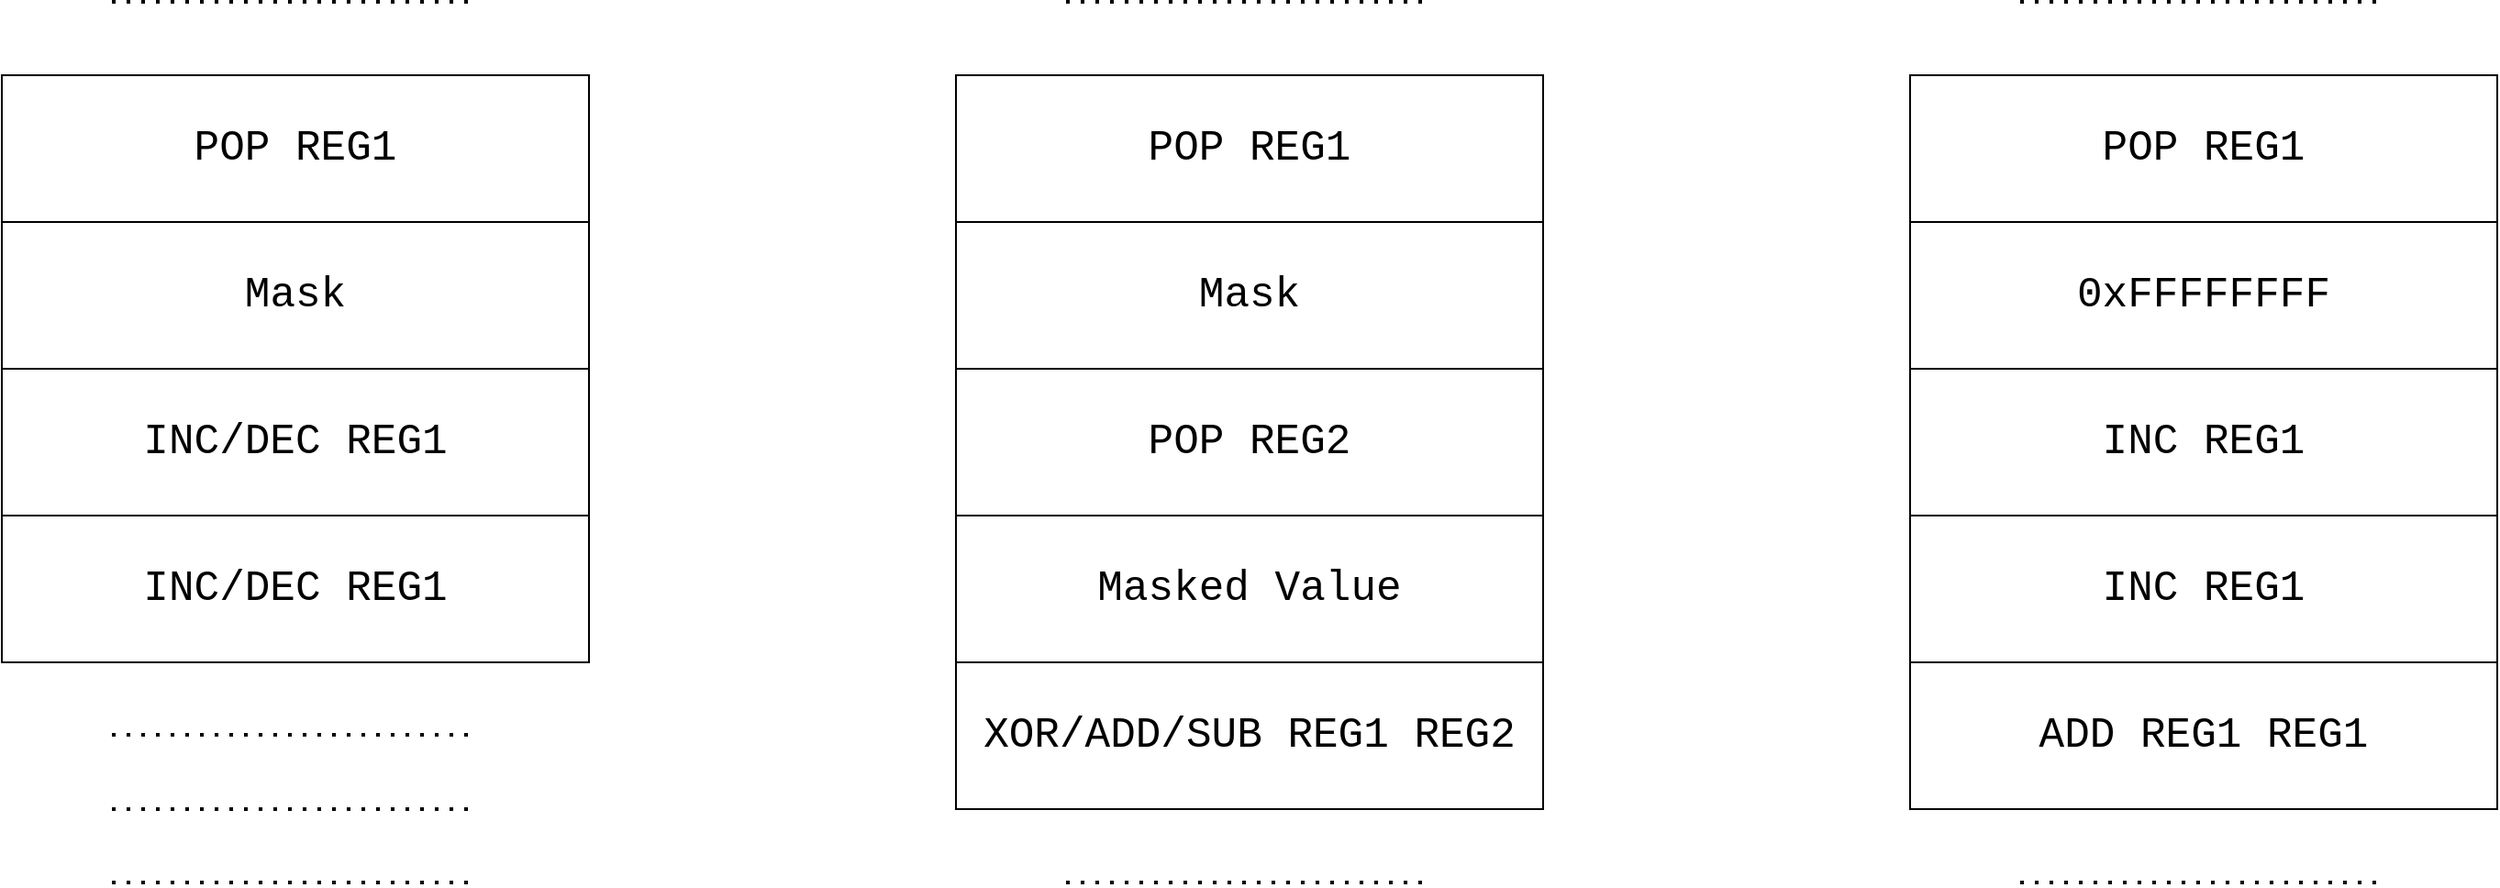 <mxfile version="20.6.2" type="device"><diagram id="NQU9BH7zCVrjsBtQKVdM" name="Page-1"><mxGraphModel dx="2249" dy="762" grid="1" gridSize="10" guides="1" tooltips="1" connect="1" arrows="1" fold="1" page="1" pageScale="1" pageWidth="827" pageHeight="1169" math="0" shadow="0"><root><mxCell id="0"/><mxCell id="1" parent="0"/><mxCell id="R2Ykw1o3e0--u3X_gPg7-1" value="" style="whiteSpace=wrap;html=1;aspect=fixed;fontSize=23;fontFamily=Courier New;" vertex="1" parent="1"><mxGeometry x="240" y="120" width="320" height="320" as="geometry"/></mxCell><mxCell id="R2Ykw1o3e0--u3X_gPg7-2" value="POP REG1" style="rounded=0;whiteSpace=wrap;html=1;fontSize=23;fontFamily=Courier New;" vertex="1" parent="1"><mxGeometry x="240" y="120" width="320" height="80" as="geometry"/></mxCell><mxCell id="R2Ykw1o3e0--u3X_gPg7-3" value="Mask" style="rounded=0;whiteSpace=wrap;html=1;fontSize=23;fontFamily=Courier New;" vertex="1" parent="1"><mxGeometry x="240" y="200" width="320" height="80" as="geometry"/></mxCell><mxCell id="R2Ykw1o3e0--u3X_gPg7-4" value="POP REG2" style="rounded=0;whiteSpace=wrap;html=1;fontSize=23;fontFamily=Courier New;" vertex="1" parent="1"><mxGeometry x="240" y="280" width="320" height="80" as="geometry"/></mxCell><mxCell id="R2Ykw1o3e0--u3X_gPg7-5" value="Masked Value" style="rounded=0;whiteSpace=wrap;html=1;fontSize=23;fontFamily=Courier New;" vertex="1" parent="1"><mxGeometry x="240" y="360" width="320" height="80" as="geometry"/></mxCell><mxCell id="R2Ykw1o3e0--u3X_gPg7-6" value="XOR/ADD/SUB REG1 REG2" style="rounded=0;whiteSpace=wrap;html=1;fontSize=23;fontFamily=Courier New;" vertex="1" parent="1"><mxGeometry x="240" y="440" width="320" height="80" as="geometry"/></mxCell><mxCell id="R2Ykw1o3e0--u3X_gPg7-18" value="" style="endArrow=none;dashed=1;html=1;dashPattern=1 3;strokeWidth=2;rounded=0;fontSize=23;fontFamily=Courier New;" edge="1" parent="1"><mxGeometry width="50" height="50" relative="1" as="geometry"><mxPoint x="300" y="560" as="sourcePoint"/><mxPoint x="500" y="560" as="targetPoint"/></mxGeometry></mxCell><mxCell id="R2Ykw1o3e0--u3X_gPg7-19" value="" style="endArrow=none;dashed=1;html=1;dashPattern=1 3;strokeWidth=2;rounded=0;fontSize=23;fontFamily=Courier New;" edge="1" parent="1"><mxGeometry width="50" height="50" relative="1" as="geometry"><mxPoint x="300" y="80" as="sourcePoint"/><mxPoint x="500" y="80" as="targetPoint"/></mxGeometry></mxCell><mxCell id="R2Ykw1o3e0--u3X_gPg7-21" value="POP REG1" style="rounded=0;whiteSpace=wrap;html=1;fontSize=23;fontFamily=Courier New;" vertex="1" parent="1"><mxGeometry x="-280" y="120" width="320" height="80" as="geometry"/></mxCell><mxCell id="R2Ykw1o3e0--u3X_gPg7-22" value="" style="endArrow=none;dashed=1;html=1;dashPattern=1 3;strokeWidth=2;rounded=0;fontSize=23;fontFamily=Courier New;" edge="1" parent="1"><mxGeometry width="50" height="50" relative="1" as="geometry"><mxPoint x="-220" y="80" as="sourcePoint"/><mxPoint x="-20" y="80" as="targetPoint"/></mxGeometry></mxCell><mxCell id="R2Ykw1o3e0--u3X_gPg7-23" value="Mask" style="rounded=0;whiteSpace=wrap;html=1;fontSize=23;fontFamily=Courier New;" vertex="1" parent="1"><mxGeometry x="-280" y="200" width="320" height="80" as="geometry"/></mxCell><mxCell id="R2Ykw1o3e0--u3X_gPg7-24" value="INC/DEC REG1" style="rounded=0;whiteSpace=wrap;html=1;fontSize=23;fontFamily=Courier New;" vertex="1" parent="1"><mxGeometry x="-280" y="280" width="320" height="80" as="geometry"/></mxCell><mxCell id="R2Ykw1o3e0--u3X_gPg7-25" value="INC/DEC REG1" style="rounded=0;whiteSpace=wrap;html=1;fontSize=23;fontFamily=Courier New;" vertex="1" parent="1"><mxGeometry x="-280" y="360" width="320" height="80" as="geometry"/></mxCell><mxCell id="R2Ykw1o3e0--u3X_gPg7-26" value="" style="endArrow=none;dashed=1;html=1;dashPattern=1 3;strokeWidth=2;rounded=0;fontSize=23;fontFamily=Courier New;" edge="1" parent="1"><mxGeometry width="50" height="50" relative="1" as="geometry"><mxPoint x="-220" y="479.5" as="sourcePoint"/><mxPoint x="-20" y="479.5" as="targetPoint"/></mxGeometry></mxCell><mxCell id="R2Ykw1o3e0--u3X_gPg7-27" value="" style="endArrow=none;dashed=1;html=1;dashPattern=1 3;strokeWidth=2;rounded=0;fontSize=23;fontFamily=Courier New;" edge="1" parent="1"><mxGeometry width="50" height="50" relative="1" as="geometry"><mxPoint x="-220" y="520" as="sourcePoint"/><mxPoint x="-20" y="520" as="targetPoint"/></mxGeometry></mxCell><mxCell id="R2Ykw1o3e0--u3X_gPg7-28" value="" style="endArrow=none;dashed=1;html=1;dashPattern=1 3;strokeWidth=2;rounded=0;fontSize=23;fontFamily=Courier New;" edge="1" parent="1"><mxGeometry width="50" height="50" relative="1" as="geometry"><mxPoint x="-220" y="560" as="sourcePoint"/><mxPoint x="-20" y="560" as="targetPoint"/></mxGeometry></mxCell><mxCell id="R2Ykw1o3e0--u3X_gPg7-29" value="POP REG1" style="rounded=0;whiteSpace=wrap;html=1;fontSize=23;fontFamily=Courier New;" vertex="1" parent="1"><mxGeometry x="760" y="120" width="320" height="80" as="geometry"/></mxCell><mxCell id="R2Ykw1o3e0--u3X_gPg7-30" value="" style="endArrow=none;dashed=1;html=1;dashPattern=1 3;strokeWidth=2;rounded=0;fontSize=23;fontFamily=Courier New;" edge="1" parent="1"><mxGeometry width="50" height="50" relative="1" as="geometry"><mxPoint x="820" y="80" as="sourcePoint"/><mxPoint x="1020" y="80" as="targetPoint"/></mxGeometry></mxCell><mxCell id="R2Ykw1o3e0--u3X_gPg7-31" value="0xFFFFFFFF" style="rounded=0;whiteSpace=wrap;html=1;fontSize=23;fontFamily=Courier New;" vertex="1" parent="1"><mxGeometry x="760" y="200" width="320" height="80" as="geometry"/></mxCell><mxCell id="R2Ykw1o3e0--u3X_gPg7-32" value="INC REG1" style="rounded=0;whiteSpace=wrap;html=1;fontSize=23;fontFamily=Courier New;" vertex="1" parent="1"><mxGeometry x="760" y="280" width="320" height="80" as="geometry"/></mxCell><mxCell id="R2Ykw1o3e0--u3X_gPg7-33" value="ADD REG1 REG1" style="rounded=0;whiteSpace=wrap;html=1;fontSize=23;fontFamily=Courier New;" vertex="1" parent="1"><mxGeometry x="760" y="440" width="320" height="80" as="geometry"/></mxCell><mxCell id="R2Ykw1o3e0--u3X_gPg7-34" value="INC REG1" style="rounded=0;whiteSpace=wrap;html=1;fontSize=23;fontFamily=Courier New;" vertex="1" parent="1"><mxGeometry x="760" y="360" width="320" height="80" as="geometry"/></mxCell><mxCell id="R2Ykw1o3e0--u3X_gPg7-35" value="" style="endArrow=none;dashed=1;html=1;dashPattern=1 3;strokeWidth=2;rounded=0;fontSize=23;fontFamily=Courier New;" edge="1" parent="1"><mxGeometry width="50" height="50" relative="1" as="geometry"><mxPoint x="820" y="560" as="sourcePoint"/><mxPoint x="1020" y="560" as="targetPoint"/></mxGeometry></mxCell></root></mxGraphModel></diagram></mxfile>